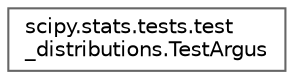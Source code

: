 digraph "Graphical Class Hierarchy"
{
 // LATEX_PDF_SIZE
  bgcolor="transparent";
  edge [fontname=Helvetica,fontsize=10,labelfontname=Helvetica,labelfontsize=10];
  node [fontname=Helvetica,fontsize=10,shape=box,height=0.2,width=0.4];
  rankdir="LR";
  Node0 [id="Node000000",label="scipy.stats.tests.test\l_distributions.TestArgus",height=0.2,width=0.4,color="grey40", fillcolor="white", style="filled",URL="$de/d30/classscipy_1_1stats_1_1tests_1_1test__distributions_1_1TestArgus.html",tooltip=" "];
}
